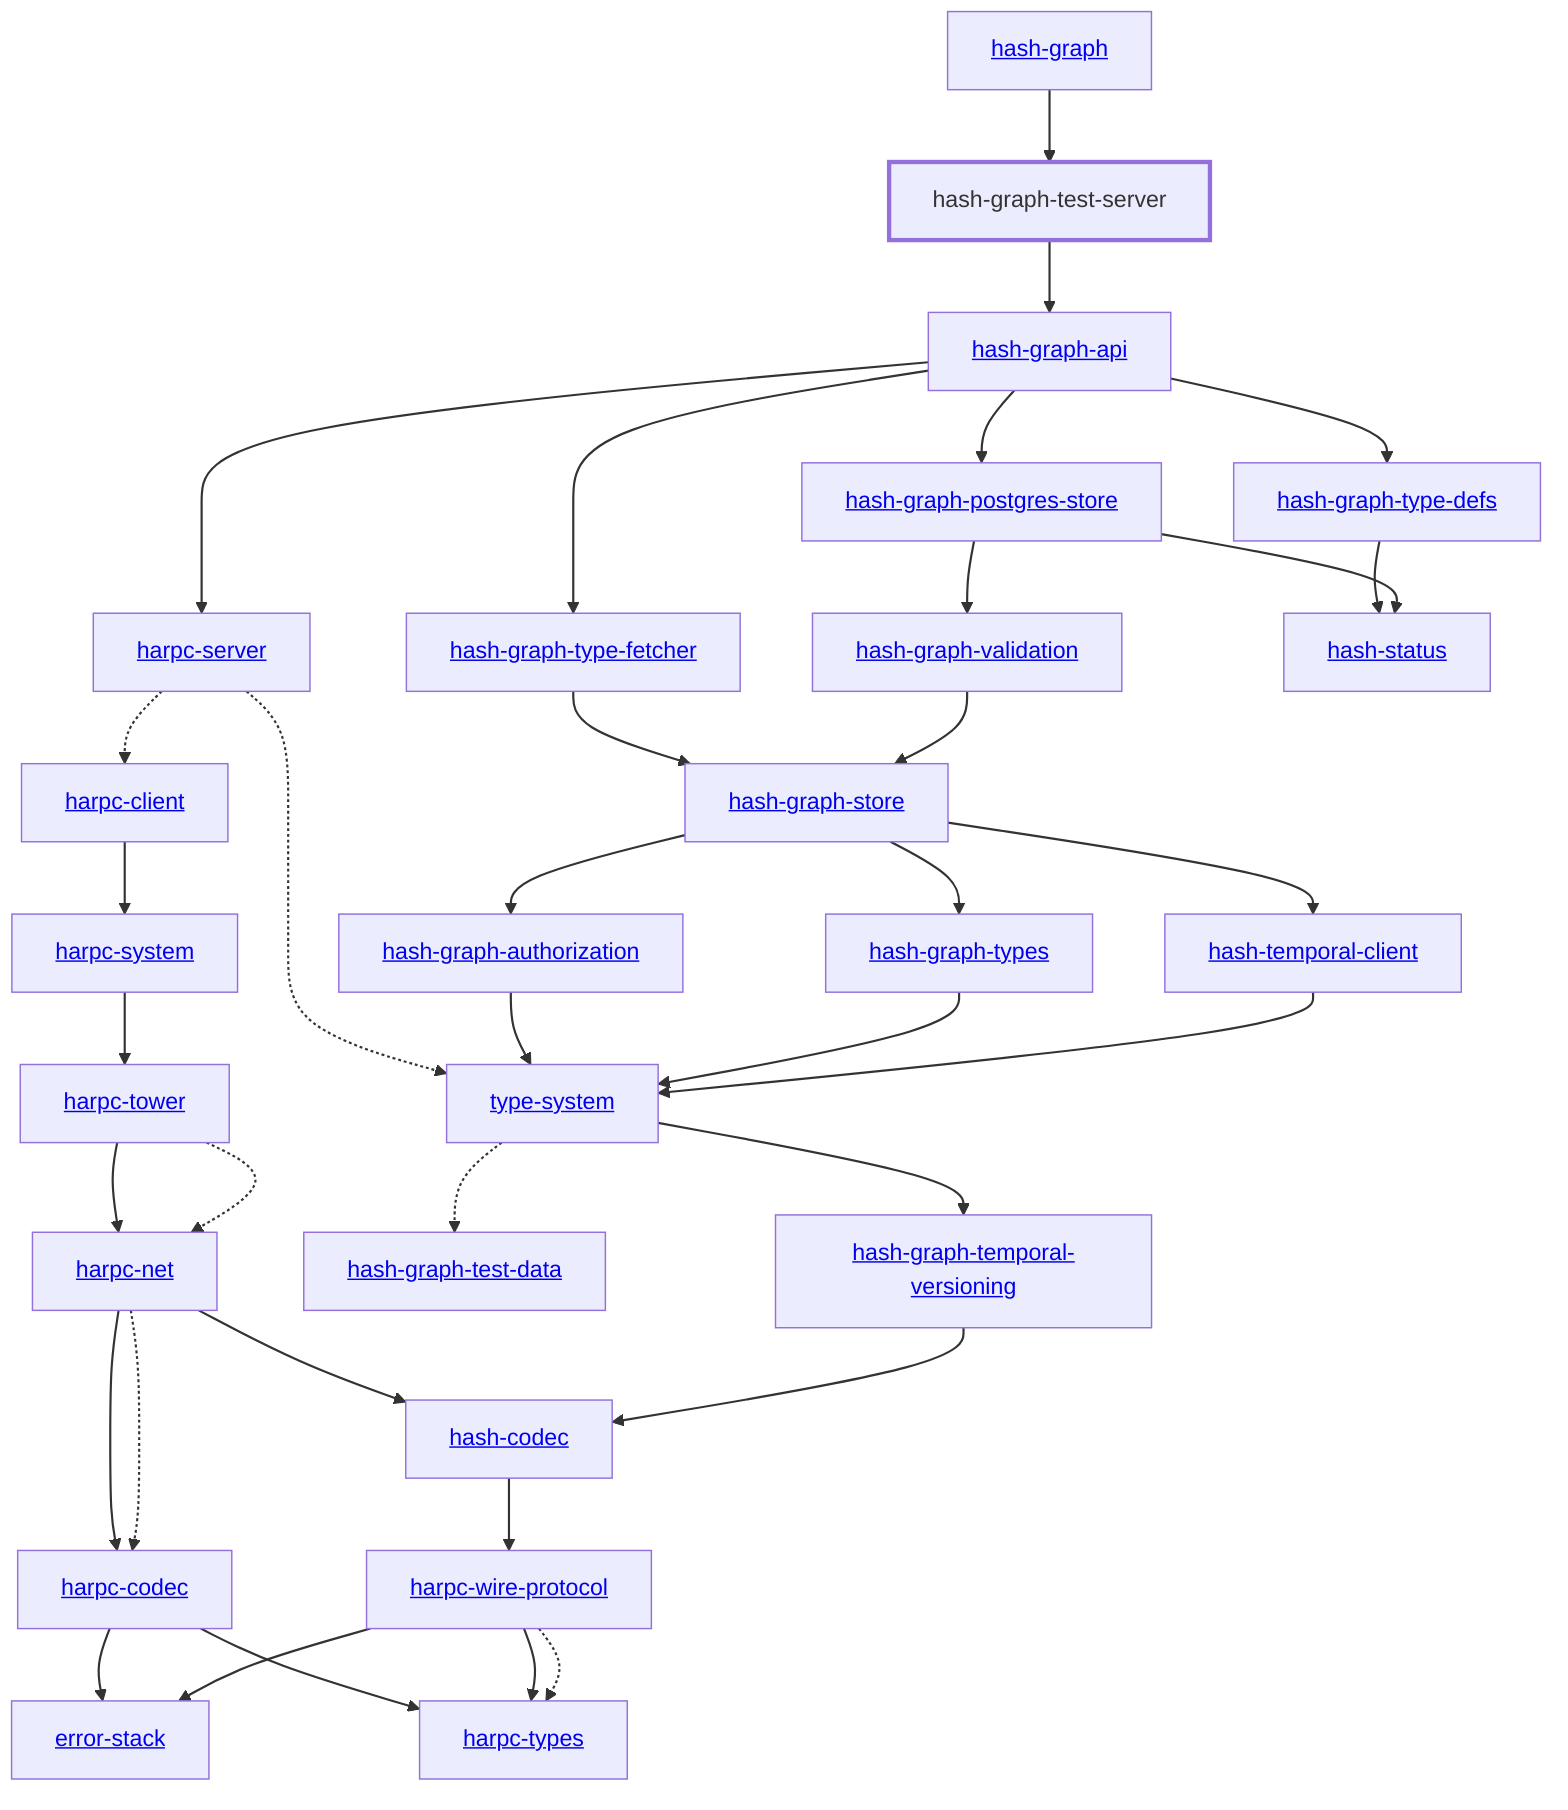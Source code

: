 graph TD
    linkStyle default stroke-width:1.5px
    classDef default stroke-width:1px
    classDef root stroke-width:3px
    classDef dev stroke-width:1px
    classDef build stroke-width:1px
    %% Legend
    %% --> : Normal dependency
    %% -.-> : Dev dependency
    %% ---> : Build dependency
    0[<a href="../hash_graph_postgres_store/index.html">hash-graph-postgres-store</a>]
    1[<a href="../hash_graph_store/index.html">hash-graph-store</a>]
    2[<a href="../hash_graph_temporal_versioning/index.html">hash-graph-temporal-versioning</a>]
    3[<a href="../hash_graph_test_data/index.html">hash-graph-test-data</a>]
    4[hash-graph-test-server]
    class 4 root
    5[<a href="../hash_graph_type_defs/index.html">hash-graph-type-defs</a>]
    6[<a href="../hash_graph_type_fetcher/index.html">hash-graph-type-fetcher</a>]
    7[<a href="../error_stack/index.html">error-stack</a>]
    8[<a href="../hash_graph_types/index.html">hash-graph-types</a>]
    9[<a href="../harpc_client/index.html">harpc-client</a>]
    10[<a href="../harpc_codec/index.html">harpc-codec</a>]
    11[<a href="../harpc_net/index.html">harpc-net</a>]
    12[<a href="../harpc_server/index.html">harpc-server</a>]
    13[<a href="../harpc_system/index.html">harpc-system</a>]
    14[<a href="../harpc_tower/index.html">harpc-tower</a>]
    15[<a href="../harpc_types/index.html">harpc-types</a>]
    16[<a href="../harpc_wire_protocol/index.html">harpc-wire-protocol</a>]
    17[<a href="../hash_codec/index.html">hash-codec</a>]
    18[<a href="../hash_graph/index.html">hash-graph</a>]
    19[<a href="../hash_graph_api/index.html">hash-graph-api</a>]
    20[<a href="../hash_graph_authorization/index.html">hash-graph-authorization</a>]
    21[<a href="../hash_graph_validation/index.html">hash-graph-validation</a>]
    22[<a href="../type_system/index.html">type-system</a>]
    23[<a href="../hash_status/index.html">hash-status</a>]
    24[<a href="../hash_temporal_client/index.html">hash-temporal-client</a>]
    5 --> 23
    9 --> 13
    10 --> 7
    10 --> 15
    11 --> 10
    11 --> 17
    11 -.-> 10
    12 -.-> 9
    12 -.-> 22
    13 --> 14
    14 --> 11
    14 -.-> 11
    16 --> 7
    16 --> 15
    16 -.-> 15
    17 --> 16
    18 --> 4
    19 --> 12
    19 --> 0
    19 --> 5
    19 --> 6
    20 --> 22
    6 --> 1
    8 --> 22
    21 --> 1
    22 --> 2
    24 --> 22
    22 -.-> 3
    0 --> 21
    0 --> 23
    1 --> 20
    1 --> 8
    1 --> 24
    2 --> 17
    4 --> 19
